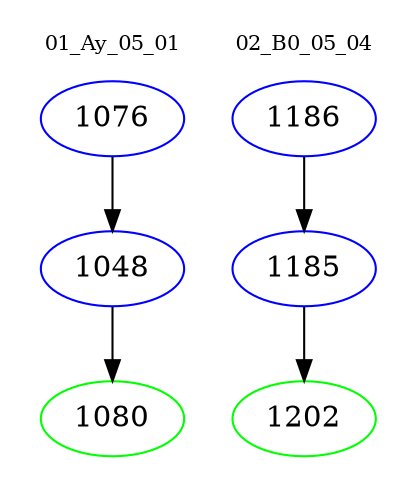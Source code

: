 digraph{
subgraph cluster_0 {
color = white
label = "01_Ay_05_01";
fontsize=10;
T0_1076 [label="1076", color="blue"]
T0_1076 -> T0_1048 [color="black"]
T0_1048 [label="1048", color="blue"]
T0_1048 -> T0_1080 [color="black"]
T0_1080 [label="1080", color="green"]
}
subgraph cluster_1 {
color = white
label = "02_B0_05_04";
fontsize=10;
T1_1186 [label="1186", color="blue"]
T1_1186 -> T1_1185 [color="black"]
T1_1185 [label="1185", color="blue"]
T1_1185 -> T1_1202 [color="black"]
T1_1202 [label="1202", color="green"]
}
}
